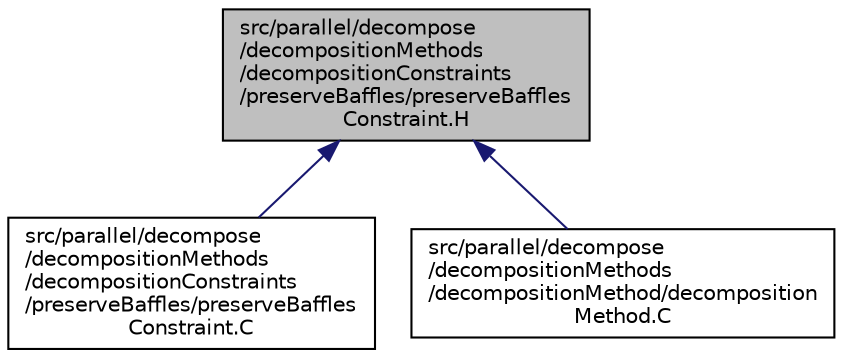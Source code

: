 digraph "src/parallel/decompose/decompositionMethods/decompositionConstraints/preserveBaffles/preserveBafflesConstraint.H"
{
  bgcolor="transparent";
  edge [fontname="Helvetica",fontsize="10",labelfontname="Helvetica",labelfontsize="10"];
  node [fontname="Helvetica",fontsize="10",shape=record];
  Node1 [label="src/parallel/decompose\l/decompositionMethods\l/decompositionConstraints\l/preserveBaffles/preserveBaffles\lConstraint.H",height=0.2,width=0.4,color="black", fillcolor="grey75", style="filled" fontcolor="black"];
  Node1 -> Node2 [dir="back",color="midnightblue",fontsize="10",style="solid",fontname="Helvetica"];
  Node2 [label="src/parallel/decompose\l/decompositionMethods\l/decompositionConstraints\l/preserveBaffles/preserveBaffles\lConstraint.C",height=0.2,width=0.4,color="black",URL="$preserveBafflesConstraint_8C.html"];
  Node1 -> Node3 [dir="back",color="midnightblue",fontsize="10",style="solid",fontname="Helvetica"];
  Node3 [label="src/parallel/decompose\l/decompositionMethods\l/decompositionMethod/decomposition\lMethod.C",height=0.2,width=0.4,color="black",URL="$decompositionMethod_8C.html"];
}
